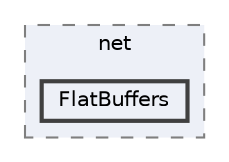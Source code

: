 digraph "flatbuffers/net/FlatBuffers"
{
 // LATEX_PDF_SIZE
  bgcolor="transparent";
  edge [fontname=Helvetica,fontsize=10,labelfontname=Helvetica,labelfontsize=10];
  node [fontname=Helvetica,fontsize=10,shape=box,height=0.2,width=0.4];
  compound=true
  subgraph clusterdir_c08ee1a580899488537ad22cc31b710c {
    graph [ bgcolor="#edf0f7", pencolor="grey50", label="net", fontname=Helvetica,fontsize=10 style="filled,dashed", URL="dir_c08ee1a580899488537ad22cc31b710c.html",tooltip=""]
  dir_a4d03bef00e659bbbef41b62fb2d58d8 [label="FlatBuffers", fillcolor="#edf0f7", color="grey25", style="filled,bold", URL="dir_a4d03bef00e659bbbef41b62fb2d58d8.html",tooltip=""];
  }
}
